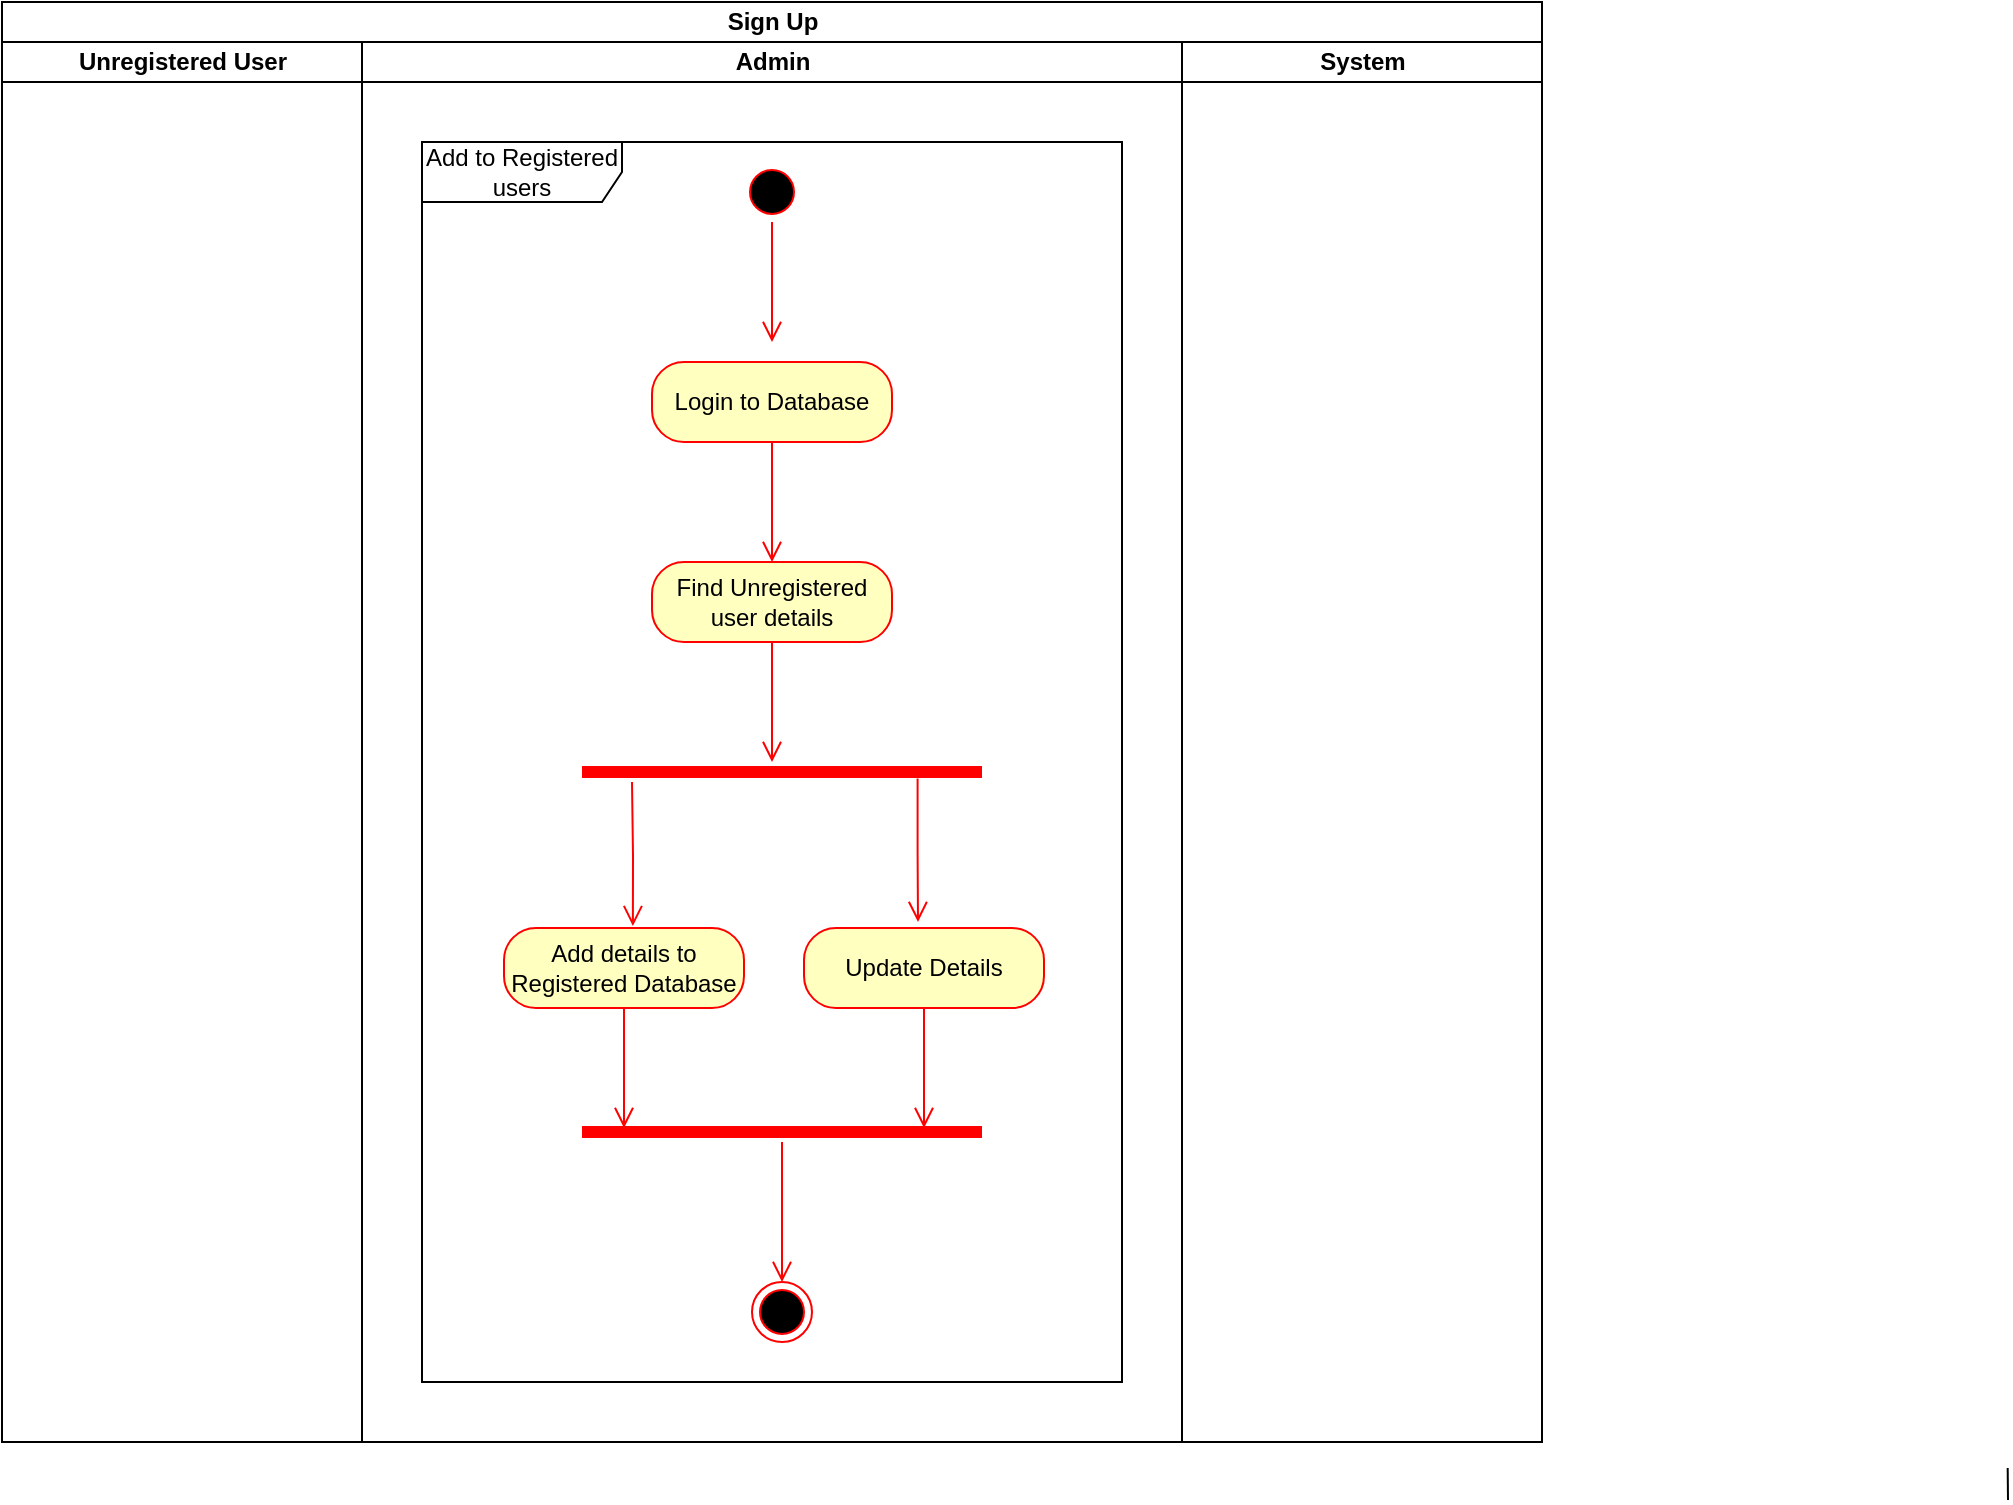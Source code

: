 <mxfile version="21.3.4" type="device">
  <diagram name="Page-1" id="Rn30V9LT4goVMZbr3MII">
    <mxGraphModel dx="1434" dy="822" grid="1" gridSize="10" guides="1" tooltips="1" connect="1" arrows="1" fold="1" page="1" pageScale="1" pageWidth="827" pageHeight="1169" math="0" shadow="0">
      <root>
        <mxCell id="0" />
        <mxCell id="1" parent="0" />
        <mxCell id="T8Uv4oPCRrsvSY-ZDlu5-1" value="Sign Up" style="swimlane;childLayout=stackLayout;resizeParent=1;resizeParentMax=0;startSize=20;html=1;" vertex="1" parent="1">
          <mxGeometry x="230.0" y="180" width="770" height="720" as="geometry" />
        </mxCell>
        <mxCell id="T8Uv4oPCRrsvSY-ZDlu5-62" value="Unregistered User" style="swimlane;startSize=20;html=1;" vertex="1" parent="T8Uv4oPCRrsvSY-ZDlu5-1">
          <mxGeometry y="20" width="180" height="700" as="geometry" />
        </mxCell>
        <mxCell id="T8Uv4oPCRrsvSY-ZDlu5-18" value="Admin" style="swimlane;startSize=20;html=1;" vertex="1" parent="T8Uv4oPCRrsvSY-ZDlu5-1">
          <mxGeometry x="180" y="20" width="410" height="700" as="geometry" />
        </mxCell>
        <mxCell id="T8Uv4oPCRrsvSY-ZDlu5-113" value="" style="ellipse;html=1;shape=startState;fillColor=#000000;strokeColor=#ff0000;" vertex="1" parent="T8Uv4oPCRrsvSY-ZDlu5-18">
          <mxGeometry x="190.0" y="60" width="30" height="30" as="geometry" />
        </mxCell>
        <mxCell id="T8Uv4oPCRrsvSY-ZDlu5-114" value="" style="edgeStyle=orthogonalEdgeStyle;html=1;verticalAlign=bottom;endArrow=open;endSize=8;strokeColor=#ff0000;rounded=0;" edge="1" parent="T8Uv4oPCRrsvSY-ZDlu5-18" source="T8Uv4oPCRrsvSY-ZDlu5-113">
          <mxGeometry relative="1" as="geometry">
            <mxPoint x="205.0" y="150" as="targetPoint" />
          </mxGeometry>
        </mxCell>
        <mxCell id="T8Uv4oPCRrsvSY-ZDlu5-115" value="Login to Database" style="rounded=1;whiteSpace=wrap;html=1;arcSize=40;fontColor=#000000;fillColor=#ffffc0;strokeColor=#ff0000;" vertex="1" parent="T8Uv4oPCRrsvSY-ZDlu5-18">
          <mxGeometry x="145.0" y="160" width="120" height="40" as="geometry" />
        </mxCell>
        <mxCell id="T8Uv4oPCRrsvSY-ZDlu5-116" value="" style="edgeStyle=orthogonalEdgeStyle;html=1;verticalAlign=bottom;endArrow=open;endSize=8;strokeColor=#ff0000;rounded=0;" edge="1" parent="T8Uv4oPCRrsvSY-ZDlu5-18" source="T8Uv4oPCRrsvSY-ZDlu5-115">
          <mxGeometry relative="1" as="geometry">
            <mxPoint x="205.0" y="260" as="targetPoint" />
          </mxGeometry>
        </mxCell>
        <mxCell id="T8Uv4oPCRrsvSY-ZDlu5-117" value="Find Unregistered user details" style="rounded=1;whiteSpace=wrap;html=1;arcSize=40;fontColor=#000000;fillColor=#ffffc0;strokeColor=#ff0000;" vertex="1" parent="T8Uv4oPCRrsvSY-ZDlu5-18">
          <mxGeometry x="145.0" y="260" width="120" height="40" as="geometry" />
        </mxCell>
        <mxCell id="T8Uv4oPCRrsvSY-ZDlu5-118" value="" style="edgeStyle=orthogonalEdgeStyle;html=1;verticalAlign=bottom;endArrow=open;endSize=8;strokeColor=#ff0000;rounded=0;" edge="1" parent="T8Uv4oPCRrsvSY-ZDlu5-18" source="T8Uv4oPCRrsvSY-ZDlu5-117">
          <mxGeometry relative="1" as="geometry">
            <mxPoint x="205.0" y="360" as="targetPoint" />
          </mxGeometry>
        </mxCell>
        <mxCell id="T8Uv4oPCRrsvSY-ZDlu5-119" value="" style="shape=line;html=1;strokeWidth=6;strokeColor=#ff0000;" vertex="1" parent="T8Uv4oPCRrsvSY-ZDlu5-18">
          <mxGeometry x="110.0" y="360" width="200" height="10" as="geometry" />
        </mxCell>
        <mxCell id="T8Uv4oPCRrsvSY-ZDlu5-120" value="" style="edgeStyle=orthogonalEdgeStyle;html=1;verticalAlign=bottom;endArrow=open;endSize=8;strokeColor=#ff0000;rounded=0;entryX=0.537;entryY=-0.024;entryDx=0;entryDy=0;entryPerimeter=0;" edge="1" parent="T8Uv4oPCRrsvSY-ZDlu5-18" target="T8Uv4oPCRrsvSY-ZDlu5-123">
          <mxGeometry relative="1" as="geometry">
            <mxPoint x="136.0" y="420" as="targetPoint" />
            <mxPoint x="135.0" y="370" as="sourcePoint" />
            <Array as="points" />
          </mxGeometry>
        </mxCell>
        <mxCell id="T8Uv4oPCRrsvSY-ZDlu5-121" value="Update Details" style="rounded=1;whiteSpace=wrap;html=1;arcSize=40;fontColor=#000000;fillColor=#ffffc0;strokeColor=#ff0000;" vertex="1" parent="T8Uv4oPCRrsvSY-ZDlu5-18">
          <mxGeometry x="221.0" y="443" width="120" height="40" as="geometry" />
        </mxCell>
        <mxCell id="T8Uv4oPCRrsvSY-ZDlu5-122" value="" style="edgeStyle=orthogonalEdgeStyle;html=1;verticalAlign=bottom;endArrow=open;endSize=8;strokeColor=#ff0000;rounded=0;" edge="1" parent="T8Uv4oPCRrsvSY-ZDlu5-18" source="T8Uv4oPCRrsvSY-ZDlu5-121">
          <mxGeometry relative="1" as="geometry">
            <mxPoint x="281.0" y="543" as="targetPoint" />
          </mxGeometry>
        </mxCell>
        <mxCell id="T8Uv4oPCRrsvSY-ZDlu5-123" value="Add details to Registered Database" style="rounded=1;whiteSpace=wrap;html=1;arcSize=40;fontColor=#000000;fillColor=#ffffc0;strokeColor=#ff0000;" vertex="1" parent="T8Uv4oPCRrsvSY-ZDlu5-18">
          <mxGeometry x="71.0" y="443" width="120" height="40" as="geometry" />
        </mxCell>
        <mxCell id="T8Uv4oPCRrsvSY-ZDlu5-124" value="" style="edgeStyle=orthogonalEdgeStyle;html=1;verticalAlign=bottom;endArrow=open;endSize=8;strokeColor=#ff0000;rounded=0;" edge="1" parent="T8Uv4oPCRrsvSY-ZDlu5-18" source="T8Uv4oPCRrsvSY-ZDlu5-123">
          <mxGeometry relative="1" as="geometry">
            <mxPoint x="131.0" y="543" as="targetPoint" />
          </mxGeometry>
        </mxCell>
        <mxCell id="T8Uv4oPCRrsvSY-ZDlu5-125" value="" style="edgeStyle=orthogonalEdgeStyle;html=1;verticalAlign=bottom;endArrow=open;endSize=8;strokeColor=#ff0000;rounded=0;exitX=0.839;exitY=0.824;exitDx=0;exitDy=0;exitPerimeter=0;" edge="1" parent="T8Uv4oPCRrsvSY-ZDlu5-18" source="T8Uv4oPCRrsvSY-ZDlu5-119">
          <mxGeometry relative="1" as="geometry">
            <mxPoint x="278.0" y="440" as="targetPoint" />
            <mxPoint x="135.0" y="370" as="sourcePoint" />
            <Array as="points" />
          </mxGeometry>
        </mxCell>
        <mxCell id="T8Uv4oPCRrsvSY-ZDlu5-126" value="" style="shape=line;html=1;strokeWidth=6;strokeColor=#ff0000;" vertex="1" parent="T8Uv4oPCRrsvSY-ZDlu5-18">
          <mxGeometry x="110.0" y="540" width="200" height="10" as="geometry" />
        </mxCell>
        <mxCell id="T8Uv4oPCRrsvSY-ZDlu5-127" value="" style="edgeStyle=orthogonalEdgeStyle;html=1;verticalAlign=bottom;endArrow=open;endSize=8;strokeColor=#ff0000;rounded=0;" edge="1" parent="T8Uv4oPCRrsvSY-ZDlu5-18" source="T8Uv4oPCRrsvSY-ZDlu5-126">
          <mxGeometry relative="1" as="geometry">
            <mxPoint x="210.0" y="620" as="targetPoint" />
          </mxGeometry>
        </mxCell>
        <mxCell id="T8Uv4oPCRrsvSY-ZDlu5-128" value="" style="ellipse;html=1;shape=endState;fillColor=#000000;strokeColor=#ff0000;" vertex="1" parent="T8Uv4oPCRrsvSY-ZDlu5-18">
          <mxGeometry x="195.0" y="620" width="30" height="30" as="geometry" />
        </mxCell>
        <mxCell id="T8Uv4oPCRrsvSY-ZDlu5-129" value="Add to Registered users" style="shape=umlFrame;whiteSpace=wrap;html=1;pointerEvents=0;width=100;height=30;" vertex="1" parent="T8Uv4oPCRrsvSY-ZDlu5-18">
          <mxGeometry x="30.0" y="50" width="350" height="620" as="geometry" />
        </mxCell>
        <mxCell id="T8Uv4oPCRrsvSY-ZDlu5-35" value="System" style="swimlane;startSize=20;html=1;" vertex="1" parent="T8Uv4oPCRrsvSY-ZDlu5-1">
          <mxGeometry x="590" y="20" width="180" height="700" as="geometry" />
        </mxCell>
        <mxCell id="T8Uv4oPCRrsvSY-ZDlu5-42" value="" style="endArrow=none;html=1;rounded=0;strokeWidth=1;entryX=-0.598;entryY=0.51;entryDx=0;entryDy=0;entryPerimeter=0;" edge="1" parent="T8Uv4oPCRrsvSY-ZDlu5-35">
          <mxGeometry width="50" height="50" relative="1" as="geometry">
            <mxPoint x="413.0" y="729" as="sourcePoint" />
            <mxPoint x="412.84" y="713.02" as="targetPoint" />
          </mxGeometry>
        </mxCell>
      </root>
    </mxGraphModel>
  </diagram>
</mxfile>
